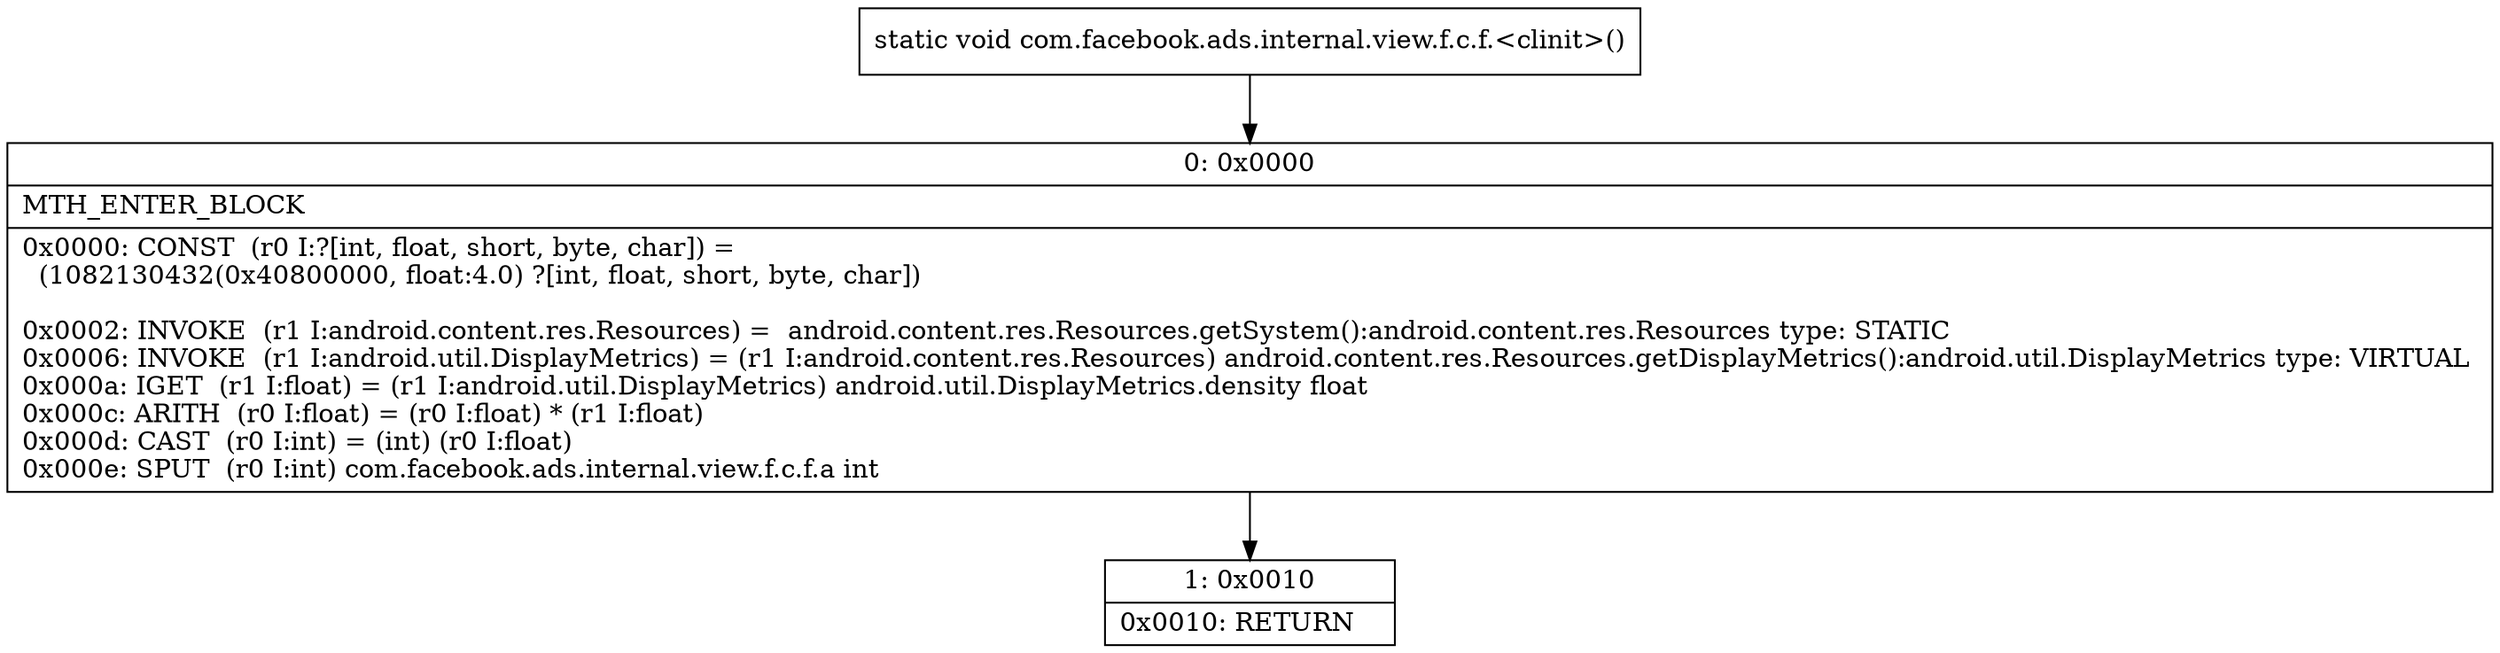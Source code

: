 digraph "CFG forcom.facebook.ads.internal.view.f.c.f.\<clinit\>()V" {
Node_0 [shape=record,label="{0\:\ 0x0000|MTH_ENTER_BLOCK\l|0x0000: CONST  (r0 I:?[int, float, short, byte, char]) = \l  (1082130432(0x40800000, float:4.0) ?[int, float, short, byte, char])\l \l0x0002: INVOKE  (r1 I:android.content.res.Resources) =  android.content.res.Resources.getSystem():android.content.res.Resources type: STATIC \l0x0006: INVOKE  (r1 I:android.util.DisplayMetrics) = (r1 I:android.content.res.Resources) android.content.res.Resources.getDisplayMetrics():android.util.DisplayMetrics type: VIRTUAL \l0x000a: IGET  (r1 I:float) = (r1 I:android.util.DisplayMetrics) android.util.DisplayMetrics.density float \l0x000c: ARITH  (r0 I:float) = (r0 I:float) * (r1 I:float) \l0x000d: CAST  (r0 I:int) = (int) (r0 I:float) \l0x000e: SPUT  (r0 I:int) com.facebook.ads.internal.view.f.c.f.a int \l}"];
Node_1 [shape=record,label="{1\:\ 0x0010|0x0010: RETURN   \l}"];
MethodNode[shape=record,label="{static void com.facebook.ads.internal.view.f.c.f.\<clinit\>() }"];
MethodNode -> Node_0;
Node_0 -> Node_1;
}

